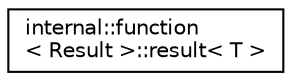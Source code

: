 digraph "Graphical Class Hierarchy"
{
  edge [fontname="Helvetica",fontsize="10",labelfontname="Helvetica",labelfontsize="10"];
  node [fontname="Helvetica",fontsize="10",shape=record];
  rankdir="LR";
  Node1 [label="internal::function\l\< Result \>::result\< T \>",height=0.2,width=0.4,color="black", fillcolor="white", style="filled",URL="$structinternal_1_1function_1_1result.html"];
}
